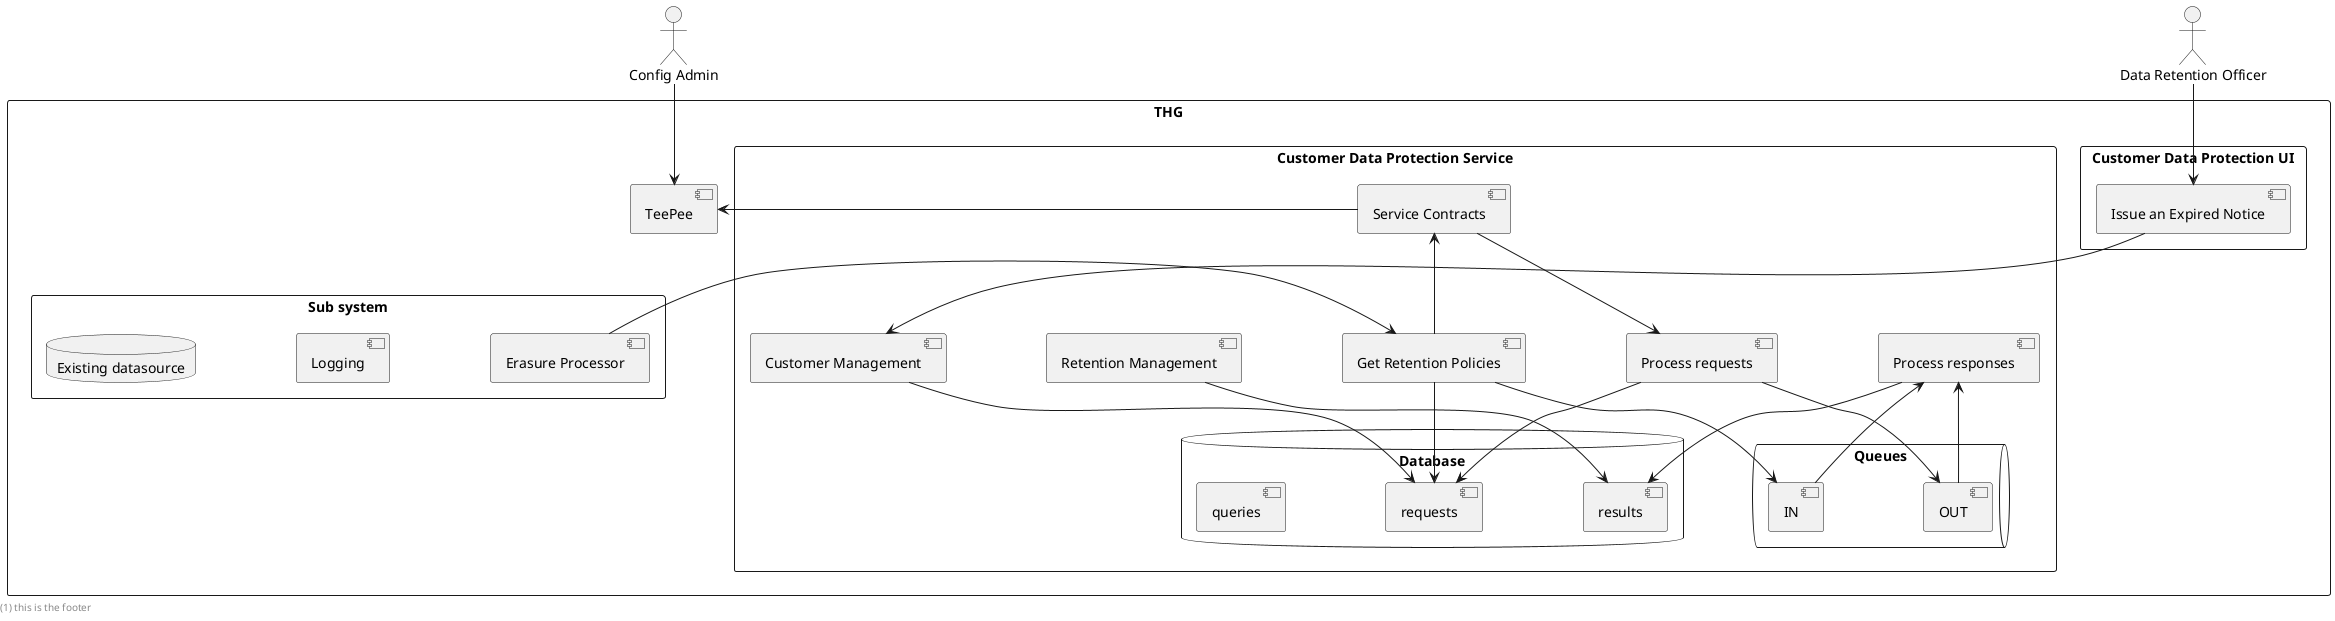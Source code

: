 @startuml
<style>
    footer {
        HorizontalAlignment left
        PaddingLeft 16
    }
</style>

skinparam nodesep 100
skinparam ranksep 100

rectangle "THG" {
    [TeePee]

    rectangle "Customer Data Protection UI" as ui {
        [Issue an Expired Notice]
        ' [View history/status of retention runs]
        ' [View status of Deletion Request]
    }

    rectangle "Customer Data Protection Service" as service {
        [Service Contracts]
        [Customer Management]
        [Retention Management]
        [Get Retention Policies]
        [Process requests]
        [Process responses]

        database "Database" as requestTable {
            [requests] 
            [results] 
            [queries]
        }
        queue "Queues" as queue {
            [IN]
            [OUT]
        }
    }

    rectangle "Sub system" {
        [Erasure Processor]
        [Logging]
        database "Existing datasource" as existingDatasource {
        }
    }
}

actor ConfigAdmin as "Config Admin"
actor DataRetentionOfficer as "Data Retention Officer"
[Issue an Expired Notice] -down-> [Customer Management]
' [View history/status of retention runs] -down-> [Customer Management]
' [View status of Deletion Request] -down-> [Retention Management]

' CDP Service
[Get Retention Policies] -up-> [Service Contracts]
[Get Retention Policies] -right-> [requests]
[Get Retention Policies] -down-> [IN]
[OUT] -up-> [Process responses]
[Process responses] -down-> [results]
[Retention Management] -down-> [results]
[Service Contracts] -left-> [TeePee]
[Service Contracts] -down-> [Process requests]
[Process requests] -down-> [OUT]
[Process requests] --> [requests]
[IN] -up-> [Process responses]
[Customer Management] -down-> [requests]
ConfigAdmin -down-> [TeePee]

' Sub system
[Erasure Processor] -right-> [Get Retention Policies]

' Actors
DataRetentionOfficer -down-> [Issue an Expired Notice]

footer 
 (1) this is the footer
end footer

@enduml